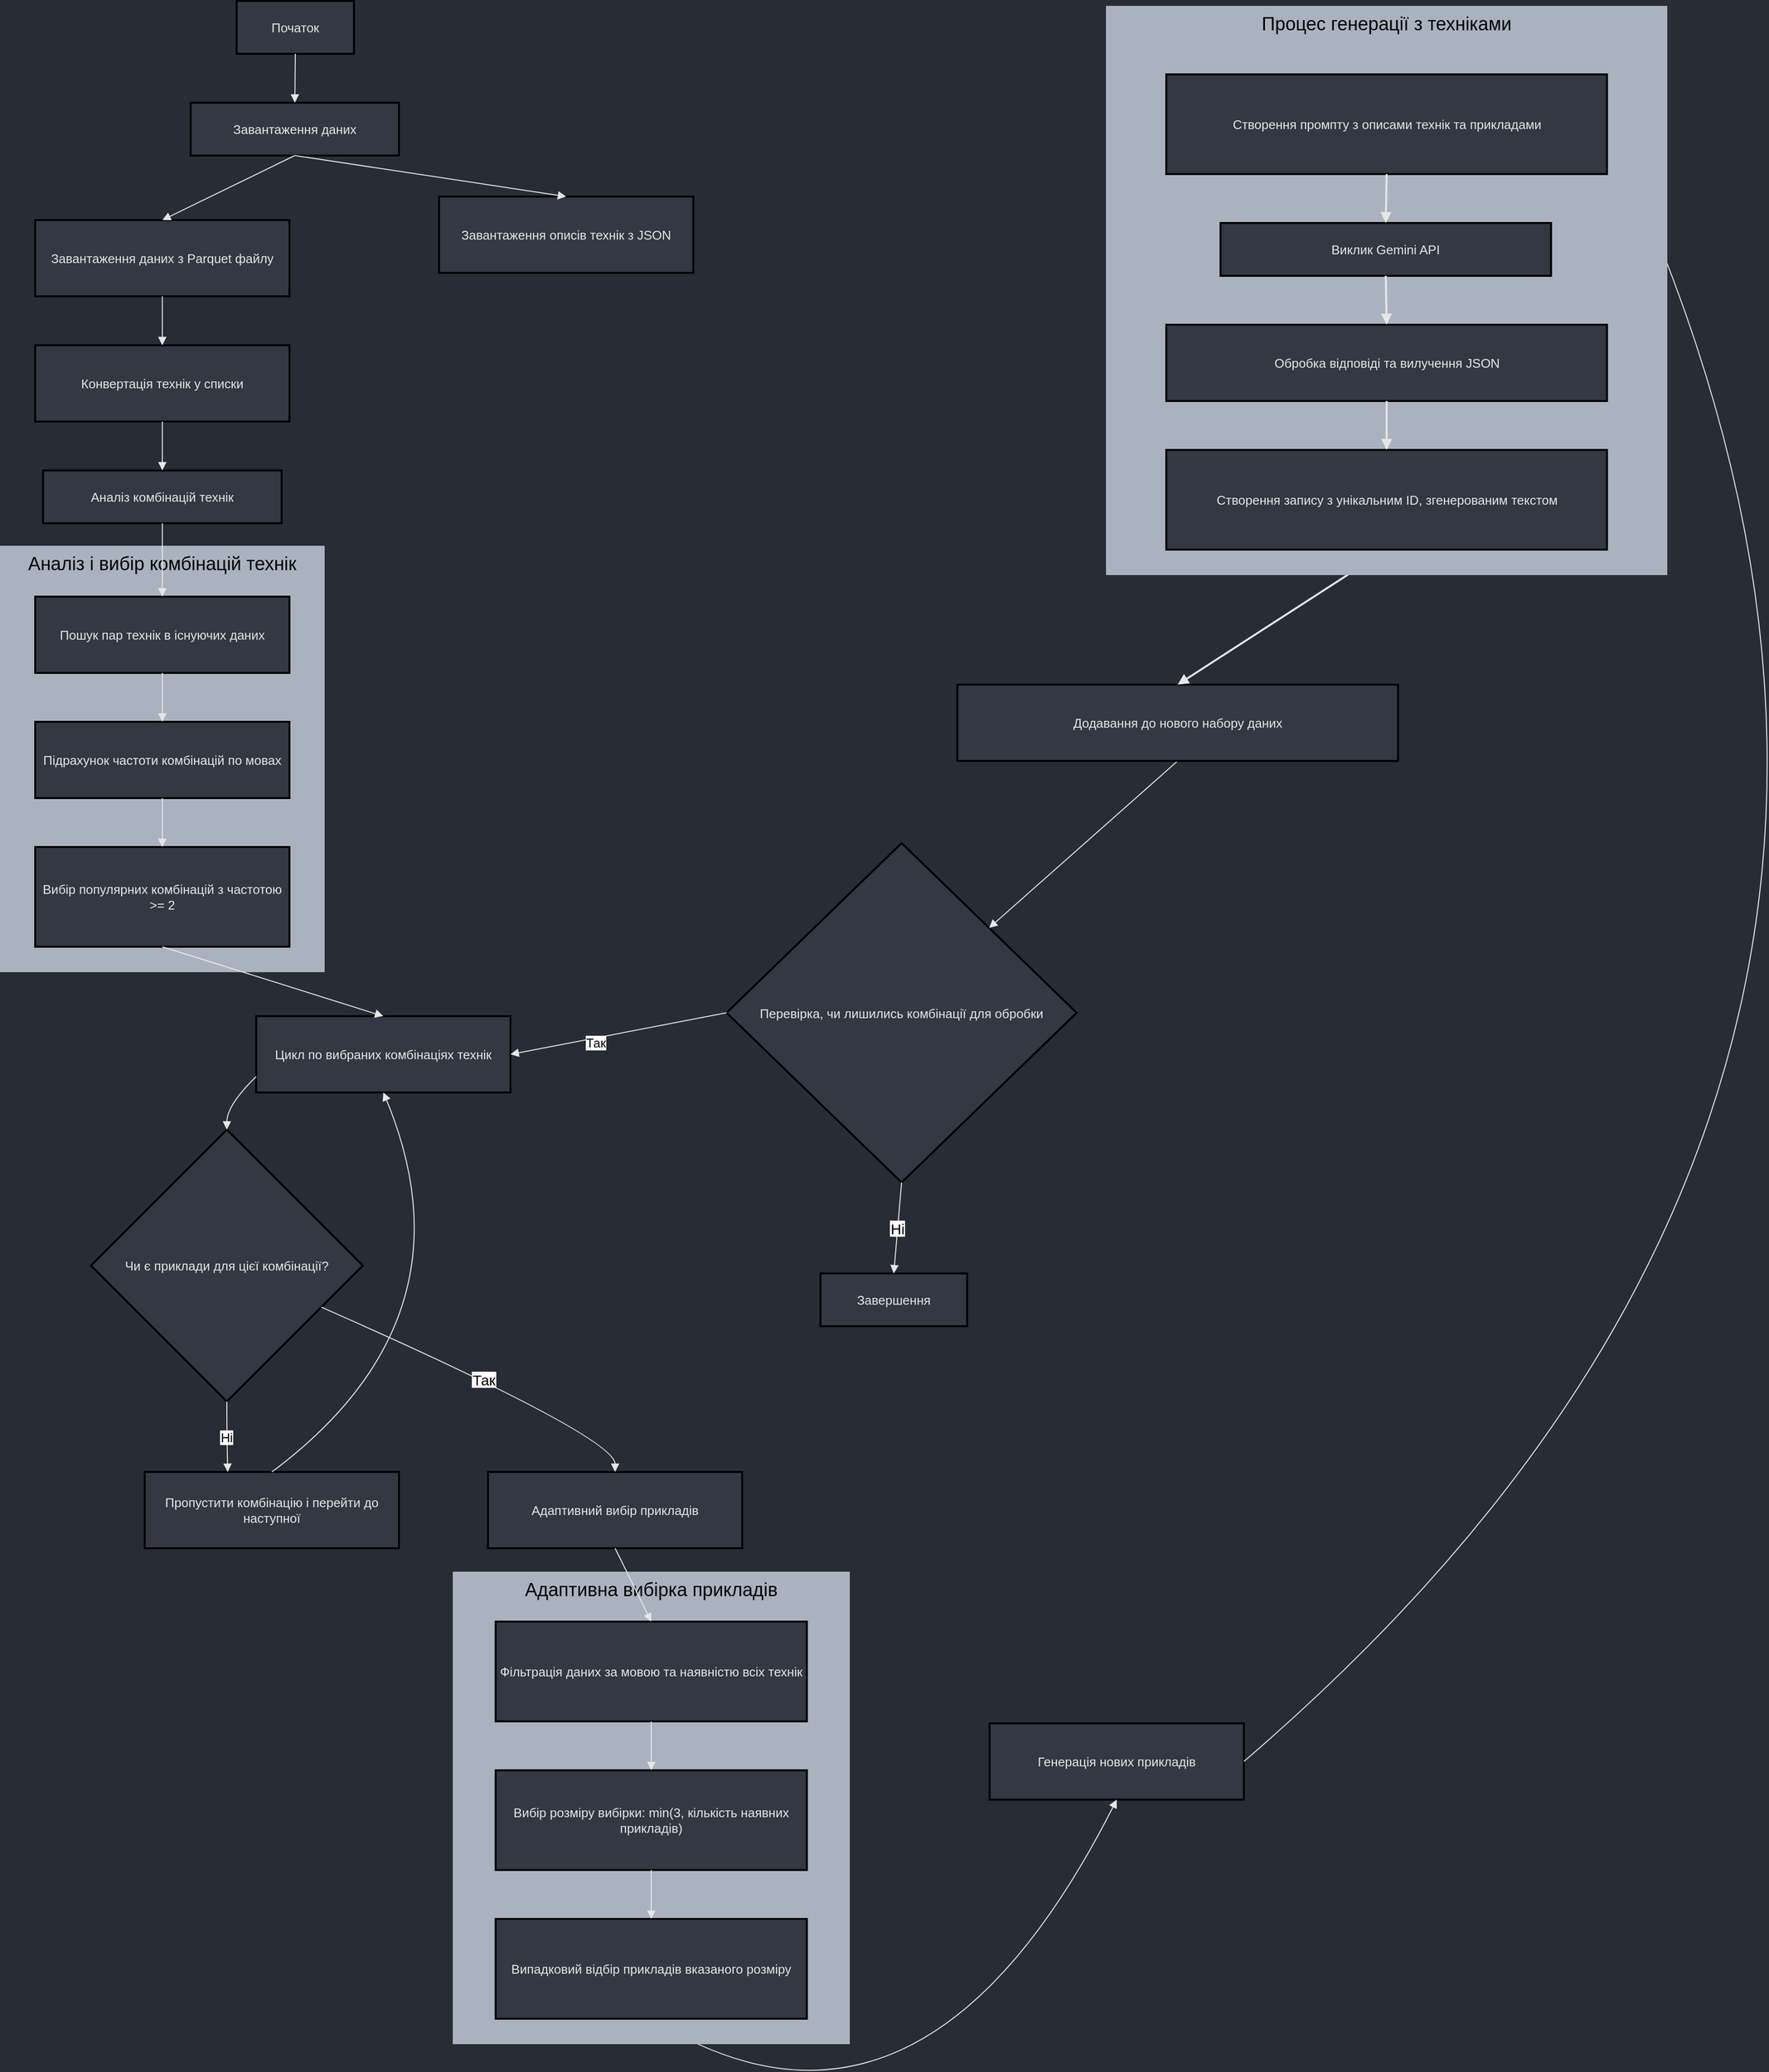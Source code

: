 <mxfile>
    <diagram name="Сторінка-1" id="rvj2FAvkML7O3Nmk2m0C">
        <mxGraphModel dx="1855" dy="704" grid="0" gridSize="10" guides="1" tooltips="1" connect="1" arrows="1" fold="1" page="0" pageScale="1" pageWidth="827" pageHeight="1169" background="light-dark(#282c34, #121212)" math="0" shadow="0">
            <root>
                <mxCell id="0"/>
                <mxCell id="1" parent="0"/>
                <mxCell id="YzSzsvycSWcMOv0pabxs-2" value="Аналіз і вибір комбінацій технік" style="whiteSpace=wrap;strokeWidth=2;fontSize=19;strokeColor=light-dark(#abb2bf, #ededed);fillColor=light-dark(#abb2bf, #ededed);align=center;verticalAlign=top;fontFamily=Helvetica;fontColor=default;" parent="1" vertex="1">
                    <mxGeometry x="-72" y="578" width="330" height="434" as="geometry"/>
                </mxCell>
                <mxCell id="YzSzsvycSWcMOv0pabxs-4" value="Початок" style="whiteSpace=wrap;strokeWidth=2;fontSize=13;fillColor=light-dark(#333842, #ededed);strokeColor=default;align=center;verticalAlign=middle;fontFamily=Helvetica;fontColor=#E6E6E6;" parent="1" vertex="1">
                    <mxGeometry x="169" y="20" width="120" height="54" as="geometry"/>
                </mxCell>
                <mxCell id="YzSzsvycSWcMOv0pabxs-5" value="Завантаження даних" style="whiteSpace=wrap;strokeWidth=2;fontSize=13;fillColor=light-dark(#333842, #ededed);strokeColor=default;align=center;verticalAlign=middle;fontFamily=Helvetica;fontColor=#E6E6E6;" parent="1" vertex="1">
                    <mxGeometry x="122" y="124" width="213" height="54" as="geometry"/>
                </mxCell>
                <mxCell id="YzSzsvycSWcMOv0pabxs-6" value="Завантаження описів технік з JSON" style="whiteSpace=wrap;strokeWidth=2;fontSize=13;fillColor=light-dark(#333842, #ededed);strokeColor=default;align=center;verticalAlign=middle;fontFamily=Helvetica;fontColor=#E6E6E6;" parent="1" vertex="1">
                    <mxGeometry x="376" y="220" width="260" height="78" as="geometry"/>
                </mxCell>
                <mxCell id="YzSzsvycSWcMOv0pabxs-7" value="Завантаження даних з Parquet файлу" style="whiteSpace=wrap;strokeWidth=2;fontSize=13;fillColor=light-dark(#333842, #ededed);fontColor=#E6E6E6;strokeColor=default;align=center;verticalAlign=middle;fontFamily=Helvetica;" parent="1" vertex="1">
                    <mxGeometry x="-37" y="244" width="260" height="78" as="geometry"/>
                </mxCell>
                <mxCell id="YzSzsvycSWcMOv0pabxs-8" value="Конвертація технік у списки" style="whiteSpace=wrap;strokeWidth=2;fontSize=13;fillColor=light-dark(#333842, #ededed);fontColor=#E6E6E6;strokeColor=default;align=center;verticalAlign=middle;fontFamily=Helvetica;" parent="1" vertex="1">
                    <mxGeometry x="-37" y="372" width="260" height="78" as="geometry"/>
                </mxCell>
                <mxCell id="YzSzsvycSWcMOv0pabxs-9" value="Аналіз комбінацій технік" style="whiteSpace=wrap;strokeWidth=2;fontSize=13;fillColor=light-dark(#333842, #ededed);fontColor=#E6E6E6;strokeColor=default;align=center;verticalAlign=middle;fontFamily=Helvetica;" parent="1" vertex="1">
                    <mxGeometry x="-29" y="500" width="244" height="54" as="geometry"/>
                </mxCell>
                <mxCell id="YzSzsvycSWcMOv0pabxs-10" value="Пошук пар технік в існуючих даних" style="whiteSpace=wrap;strokeWidth=2;fontSize=13;fillColor=light-dark(#333842, #ededed);fontColor=#E6E6E6;strokeColor=default;align=center;verticalAlign=middle;fontFamily=Helvetica;" parent="1" vertex="1">
                    <mxGeometry x="-37" y="629" width="260" height="78" as="geometry"/>
                </mxCell>
                <mxCell id="YzSzsvycSWcMOv0pabxs-11" value="Підрахунок частоти комбінацій по мовах" style="whiteSpace=wrap;strokeWidth=2;fontSize=13;fillColor=light-dark(#333842, #ededed);fontColor=#E6E6E6;strokeColor=default;align=center;verticalAlign=middle;fontFamily=Helvetica;" parent="1" vertex="1">
                    <mxGeometry x="-37" y="757" width="260" height="78" as="geometry"/>
                </mxCell>
                <mxCell id="YzSzsvycSWcMOv0pabxs-12" value="Вибір популярних комбінацій з частотою &gt;= 2" style="whiteSpace=wrap;strokeWidth=2;fontSize=13;fillColor=light-dark(#333842, #ededed);fontColor=#E6E6E6;strokeColor=default;align=center;verticalAlign=middle;fontFamily=Helvetica;" parent="1" vertex="1">
                    <mxGeometry x="-37" y="885" width="260" height="102" as="geometry"/>
                </mxCell>
                <mxCell id="YzSzsvycSWcMOv0pabxs-13" value="Цикл по вибраних комбінаціях технік" style="whiteSpace=wrap;strokeWidth=2;fontSize=13;strokeColor=default;align=center;verticalAlign=middle;fontFamily=Helvetica;fontColor=#E6E6E6;fillColor=light-dark(#333842, #ededed);" parent="1" vertex="1">
                    <mxGeometry x="189" y="1058" width="260" height="78" as="geometry"/>
                </mxCell>
                <mxCell id="YzSzsvycSWcMOv0pabxs-14" value="Чи є приклади для цієї комбінації?" style="rhombus;strokeWidth=2;whiteSpace=wrap;fontSize=13;fillColor=light-dark(#333842, #ededed);fontColor=#E6E6E6;" parent="1" vertex="1">
                    <mxGeometry x="20" y="1174" width="278" height="278" as="geometry"/>
                </mxCell>
                <mxCell id="YzSzsvycSWcMOv0pabxs-15" value="Пропустити комбінацію і перейти до наступної" style="whiteSpace=wrap;strokeWidth=2;fontSize=13;strokeColor=default;align=center;verticalAlign=middle;fontFamily=Helvetica;fontColor=#E6E6E6;fillColor=light-dark(#333842, #ededed);" parent="1" vertex="1">
                    <mxGeometry x="75" y="1524" width="260" height="78" as="geometry"/>
                </mxCell>
                <mxCell id="YzSzsvycSWcMOv0pabxs-16" value="Адаптивний вибір прикладів" style="whiteSpace=wrap;strokeWidth=2;fontSize=13;strokeColor=default;align=center;verticalAlign=middle;fontFamily=Helvetica;fontColor=#E6E6E6;fillColor=light-dark(#333842, #ededed);" parent="1" vertex="1">
                    <mxGeometry x="426" y="1524" width="260" height="78" as="geometry"/>
                </mxCell>
                <mxCell id="YzSzsvycSWcMOv0pabxs-20" value="Генерація нових прикладів" style="whiteSpace=wrap;strokeWidth=2;fontSize=13;strokeColor=default;align=center;verticalAlign=middle;fontFamily=Helvetica;fontColor=#E6E6E6;fillColor=light-dark(#333842, #ededed);" parent="1" vertex="1">
                    <mxGeometry x="939" y="1781" width="260" height="78" as="geometry"/>
                </mxCell>
                <mxCell id="YzSzsvycSWcMOv0pabxs-26" value="Перевірка, чи лишились комбінації для обробки" style="rhombus;strokeWidth=2;whiteSpace=wrap;fontSize=13;fillColor=light-dark(#333842, #ededed);fontColor=#E6E6E6;strokeColor=default;align=center;verticalAlign=middle;fontFamily=Helvetica;" parent="1" vertex="1">
                    <mxGeometry x="670" y="881" width="358" height="347" as="geometry"/>
                </mxCell>
                <mxCell id="YzSzsvycSWcMOv0pabxs-27" value="Завершення" style="whiteSpace=wrap;strokeWidth=2;fontSize=13;strokeColor=default;align=center;verticalAlign=middle;fontFamily=Helvetica;fontColor=#E6E6E6;fillColor=light-dark(#333842, #ededed);" parent="1" vertex="1">
                    <mxGeometry x="766" y="1321" width="150" height="54" as="geometry"/>
                </mxCell>
                <mxCell id="YzSzsvycSWcMOv0pabxs-28" value="" style="curved=1;startArrow=none;endArrow=block;exitX=0.5;exitY=1;entryX=0.5;entryY=0;rounded=0;fontSize=13;strokeColor=#E6E6E6;" parent="1" source="YzSzsvycSWcMOv0pabxs-4" target="YzSzsvycSWcMOv0pabxs-5" edge="1">
                    <mxGeometry relative="1" as="geometry">
                        <Array as="points"/>
                    </mxGeometry>
                </mxCell>
                <mxCell id="YzSzsvycSWcMOv0pabxs-31" value="" style="curved=1;startArrow=none;endArrow=block;exitX=0.5;exitY=1;entryX=0.5;entryY=0;rounded=0;fontSize=13;strokeColor=#E6E6E6;" parent="1" source="YzSzsvycSWcMOv0pabxs-7" target="YzSzsvycSWcMOv0pabxs-8" edge="1">
                    <mxGeometry relative="1" as="geometry">
                        <Array as="points"/>
                    </mxGeometry>
                </mxCell>
                <mxCell id="YzSzsvycSWcMOv0pabxs-32" value="" style="curved=1;startArrow=none;endArrow=block;exitX=0.5;exitY=1;entryX=0.5;entryY=0;rounded=0;fontSize=13;strokeColor=#E6E6E6;" parent="1" source="YzSzsvycSWcMOv0pabxs-8" target="YzSzsvycSWcMOv0pabxs-9" edge="1">
                    <mxGeometry relative="1" as="geometry">
                        <Array as="points"/>
                    </mxGeometry>
                </mxCell>
                <mxCell id="YzSzsvycSWcMOv0pabxs-33" value="" style="curved=1;startArrow=none;endArrow=block;exitX=0.5;exitY=1;entryX=0.5;entryY=0;rounded=0;fontSize=13;strokeColor=#E6E6E6;" parent="1" source="YzSzsvycSWcMOv0pabxs-9" target="YzSzsvycSWcMOv0pabxs-10" edge="1">
                    <mxGeometry relative="1" as="geometry">
                        <Array as="points"/>
                    </mxGeometry>
                </mxCell>
                <mxCell id="YzSzsvycSWcMOv0pabxs-34" value="" style="curved=1;startArrow=none;endArrow=block;exitX=0.5;exitY=1;entryX=0.5;entryY=0;rounded=0;fontSize=13;strokeColor=#E6E6E6;" parent="1" source="YzSzsvycSWcMOv0pabxs-10" target="YzSzsvycSWcMOv0pabxs-11" edge="1">
                    <mxGeometry relative="1" as="geometry">
                        <Array as="points"/>
                    </mxGeometry>
                </mxCell>
                <mxCell id="YzSzsvycSWcMOv0pabxs-35" value="" style="curved=1;startArrow=none;endArrow=block;exitX=0.5;exitY=1;entryX=0.5;entryY=0;rounded=0;fontSize=13;strokeColor=#E6E6E6;" parent="1" source="YzSzsvycSWcMOv0pabxs-11" target="YzSzsvycSWcMOv0pabxs-12" edge="1">
                    <mxGeometry relative="1" as="geometry">
                        <Array as="points"/>
                    </mxGeometry>
                </mxCell>
                <mxCell id="YzSzsvycSWcMOv0pabxs-36" value="" style="curved=1;startArrow=none;endArrow=block;exitX=0.5;exitY=1;entryX=0.5;entryY=0;rounded=0;fontSize=15;strokeColor=#E6E6E6;" parent="1" source="YzSzsvycSWcMOv0pabxs-12" target="YzSzsvycSWcMOv0pabxs-13" edge="1">
                    <mxGeometry relative="1" as="geometry">
                        <Array as="points"/>
                    </mxGeometry>
                </mxCell>
                <mxCell id="YzSzsvycSWcMOv0pabxs-37" value="" style="curved=1;startArrow=none;endArrow=block;exitX=0;exitY=0.79;entryX=0.5;entryY=0;rounded=0;fontSize=13;strokeColor=#E6E6E6;" parent="1" source="YzSzsvycSWcMOv0pabxs-13" target="YzSzsvycSWcMOv0pabxs-14" edge="1">
                    <mxGeometry relative="1" as="geometry">
                        <Array as="points">
                            <mxPoint x="159" y="1149"/>
                        </Array>
                    </mxGeometry>
                </mxCell>
                <mxCell id="YzSzsvycSWcMOv0pabxs-38" value="Ні" style="curved=1;startArrow=none;endArrow=block;exitX=0.5;exitY=1;entryX=0.33;entryY=0.01;rounded=0;fontSize=13;strokeColor=#E6E6E6;" parent="1" source="YzSzsvycSWcMOv0pabxs-14" target="YzSzsvycSWcMOv0pabxs-15" edge="1">
                    <mxGeometry relative="1" as="geometry">
                        <Array as="points">
                            <mxPoint x="159" y="1488"/>
                        </Array>
                    </mxGeometry>
                </mxCell>
                <mxCell id="YzSzsvycSWcMOv0pabxs-40" value="Так" style="curved=1;startArrow=none;endArrow=block;exitX=1;exitY=0.72;entryX=0.5;entryY=0.01;rounded=0;fontSize=15;strokeColor=#E6E6E6;" parent="1" source="YzSzsvycSWcMOv0pabxs-14" target="YzSzsvycSWcMOv0pabxs-16" edge="1">
                    <mxGeometry relative="1" as="geometry">
                        <Array as="points">
                            <mxPoint x="556" y="1488"/>
                        </Array>
                    </mxGeometry>
                </mxCell>
                <mxCell id="YzSzsvycSWcMOv0pabxs-52" value="Ні" style="curved=1;startArrow=none;endArrow=block;exitX=0.5;exitY=1;entryX=0.5;entryY=0;rounded=0;fontSize=15;strokeColor=#E6E6E6;" parent="1" source="YzSzsvycSWcMOv0pabxs-26" target="YzSzsvycSWcMOv0pabxs-27" edge="1">
                    <mxGeometry relative="1" as="geometry">
                        <Array as="points"/>
                    </mxGeometry>
                </mxCell>
                <mxCell id="YzSzsvycSWcMOv0pabxs-54" value="" style="curved=1;startArrow=none;endArrow=block;entryX=0.5;entryY=0;rounded=0;exitX=0.5;exitY=1;exitDx=0;exitDy=0;entryDx=0;entryDy=0;fontSize=13;strokeColor=#E6E6E6;" parent="1" source="YzSzsvycSWcMOv0pabxs-5" target="YzSzsvycSWcMOv0pabxs-7" edge="1">
                    <mxGeometry relative="1" as="geometry">
                        <Array as="points"/>
                        <mxPoint x="-258" y="74" as="sourcePoint"/>
                        <mxPoint x="-16" y="87" as="targetPoint"/>
                    </mxGeometry>
                </mxCell>
                <mxCell id="YzSzsvycSWcMOv0pabxs-55" value="" style="curved=1;startArrow=none;endArrow=block;entryX=1;entryY=0.5;rounded=0;exitX=0;exitY=0.5;exitDx=0;exitDy=0;entryDx=0;entryDy=0;fontSize=15;strokeColor=#E6E6E6;" parent="1" source="YzSzsvycSWcMOv0pabxs-26" target="YzSzsvycSWcMOv0pabxs-13" edge="1">
                    <mxGeometry relative="1" as="geometry">
                        <Array as="points"/>
                        <mxPoint x="591" y="679" as="sourcePoint"/>
                        <mxPoint x="700" y="689" as="targetPoint"/>
                    </mxGeometry>
                </mxCell>
                <mxCell id="YzSzsvycSWcMOv0pabxs-60" value="Так" style="edgeLabel;html=1;align=center;verticalAlign=middle;resizable=0;points=[];fontSize=13;" parent="YzSzsvycSWcMOv0pabxs-55" vertex="1" connectable="0">
                    <mxGeometry x="0.222" y="4" relative="1" as="geometry">
                        <mxPoint as="offset"/>
                    </mxGeometry>
                </mxCell>
                <mxCell id="YzSzsvycSWcMOv0pabxs-56" value="" style="curved=1;startArrow=none;endArrow=block;entryX=1;entryY=0;rounded=0;exitX=0.5;exitY=1;exitDx=0;exitDy=0;entryDx=0;entryDy=0;fontSize=13;strokeColor=#E6E6E6;" parent="1" source="YzSzsvycSWcMOv0pabxs-25" target="YzSzsvycSWcMOv0pabxs-26" edge="1">
                    <mxGeometry relative="1" as="geometry">
                        <Array as="points"/>
                        <mxPoint x="1209" y="1430" as="sourcePoint"/>
                        <mxPoint x="1286" y="1327" as="targetPoint"/>
                    </mxGeometry>
                </mxCell>
                <mxCell id="YzSzsvycSWcMOv0pabxs-57" value="" style="curved=1;startArrow=none;endArrow=block;entryX=0.5;entryY=0;rounded=0;exitX=0.5;exitY=1;exitDx=0;exitDy=0;entryDx=0;entryDy=0;fontSize=13;strokeColor=#E6E6E6;" parent="1" source="YzSzsvycSWcMOv0pabxs-5" target="YzSzsvycSWcMOv0pabxs-6" edge="1">
                    <mxGeometry relative="1" as="geometry">
                        <Array as="points"/>
                        <mxPoint x="-105" y="97" as="sourcePoint"/>
                        <mxPoint x="4" y="107" as="targetPoint"/>
                    </mxGeometry>
                </mxCell>
                <mxCell id="YzSzsvycSWcMOv0pabxs-58" value="" style="curved=1;startArrow=none;endArrow=block;entryX=0.5;entryY=1;rounded=0;exitX=0.5;exitY=0;exitDx=0;exitDy=0;entryDx=0;entryDy=0;fontSize=15;strokeColor=#E6E6E6;" parent="1" source="YzSzsvycSWcMOv0pabxs-15" target="YzSzsvycSWcMOv0pabxs-13" edge="1">
                    <mxGeometry relative="1" as="geometry">
                        <Array as="points">
                            <mxPoint x="415" y="1367"/>
                        </Array>
                        <mxPoint x="298" y="1452" as="sourcePoint"/>
                        <mxPoint x="407" y="1462" as="targetPoint"/>
                    </mxGeometry>
                </mxCell>
                <mxCell id="YzSzsvycSWcMOv0pabxs-25" value="Додавання до нового набору даних" style="whiteSpace=wrap;strokeWidth=2;fontSize=13;strokeColor=default;align=center;verticalAlign=middle;fontFamily=Helvetica;fontColor=#E6E6E6;fillColor=light-dark(#333842, #ededed);" parent="1" vertex="1">
                    <mxGeometry x="905.997" y="719" width="450.667" height="78" as="geometry"/>
                </mxCell>
                <mxCell id="YzSzsvycSWcMOv0pabxs-49" value="" style="curved=1;startArrow=none;endArrow=block;exitX=0.5;exitY=1;entryX=0.5;entryY=0.01;rounded=0;fontSize=13;strokeColor=#E6E6E6;strokeWidth=2;align=center;verticalAlign=middle;fontFamily=Helvetica;fontColor=#E6E6E6;fillColor=light-dark(#333842, #ededed);" parent="1" source="YzSzsvycSWcMOv0pabxs-24" target="YzSzsvycSWcMOv0pabxs-25" edge="1">
                    <mxGeometry relative="1" as="geometry">
                        <Array as="points"/>
                    </mxGeometry>
                </mxCell>
                <mxCell id="YzSzsvycSWcMOv0pabxs-64" value="" style="group;strokeColor=#E6E6E6;strokeWidth=2;align=center;verticalAlign=middle;fontFamily=Helvetica;fontSize=13;fontColor=#E6E6E6;fillColor=light-dark(#333842, #ededed);container=0;" parent="1" vertex="1" connectable="0">
                    <mxGeometry x="1059" y="70" width="572" height="536" as="geometry"/>
                </mxCell>
                <mxCell id="YzSzsvycSWcMOv0pabxs-61" value="" style="curved=1;startArrow=none;endArrow=block;entryX=1;entryY=0.5;rounded=0;exitX=1;exitY=0.5;exitDx=0;exitDy=0;entryDx=0;entryDy=0;fontSize=13;strokeColor=#E6E6E6;" parent="1" source="YzSzsvycSWcMOv0pabxs-20" target="YzSzsvycSWcMOv0pabxs-21" edge="1">
                    <mxGeometry relative="1" as="geometry">
                        <Array as="points">
                            <mxPoint x="2027" y="1110"/>
                        </Array>
                        <mxPoint x="1222" y="2010" as="sourcePoint"/>
                        <mxPoint x="1331" y="2020" as="targetPoint"/>
                    </mxGeometry>
                </mxCell>
                <mxCell id="YzSzsvycSWcMOv0pabxs-44" value="" style="curved=1;startArrow=none;endArrow=block;exitX=0.5;exitY=1;entryX=0.5;entryY=1;rounded=0;fontSize=15;entryDx=0;entryDy=0;strokeColor=#E6E6E6;" parent="1" source="YzSzsvycSWcMOv0pabxs-19" target="YzSzsvycSWcMOv0pabxs-20" edge="1">
                    <mxGeometry relative="1" as="geometry">
                        <Array as="points">
                            <mxPoint x="868" y="2255"/>
                        </Array>
                    </mxGeometry>
                </mxCell>
                <mxCell id="YzSzsvycSWcMOv0pabxs-1" value="Процес генерації з техніками" style="whiteSpace=wrap;strokeWidth=2;fontSize=19;fillColor=light-dark(#abb2bf, #ededed);strokeColor=light-dark(#abb2bf, #ededed);align=center;verticalAlign=top;fontFamily=Helvetica;fontColor=default;" parent="1" vertex="1">
                    <mxGeometry x="1059" y="26" width="572" height="580" as="geometry"/>
                </mxCell>
                <mxCell id="YzSzsvycSWcMOv0pabxs-21" value="Створення промпту з описами технік та прикладами" style="whiteSpace=wrap;strokeWidth=2;fontSize=13;strokeColor=default;align=center;verticalAlign=middle;fontFamily=Helvetica;fontColor=#E6E6E6;fillColor=light-dark(#333842, #ededed);" parent="1" vertex="1">
                    <mxGeometry x="1119.667" y="95" width="450.667" height="102" as="geometry"/>
                </mxCell>
                <mxCell id="YzSzsvycSWcMOv0pabxs-22" value="Виклик Gemini API" style="whiteSpace=wrap;strokeWidth=2;fontSize=13;strokeColor=default;align=center;verticalAlign=middle;fontFamily=Helvetica;fontColor=#E6E6E6;fillColor=light-dark(#333842, #ededed);" parent="1" vertex="1">
                    <mxGeometry x="1175.133" y="247" width="338.0" height="54" as="geometry"/>
                </mxCell>
                <mxCell id="YzSzsvycSWcMOv0pabxs-23" value="Обробка відповіді та вилучення JSON" style="whiteSpace=wrap;strokeWidth=2;fontSize=13;strokeColor=default;align=center;verticalAlign=middle;fontFamily=Helvetica;fontColor=#E6E6E6;fillColor=light-dark(#333842, #ededed);" parent="1" vertex="1">
                    <mxGeometry x="1119.667" y="351" width="450.667" height="78" as="geometry"/>
                </mxCell>
                <mxCell id="YzSzsvycSWcMOv0pabxs-24" value="Створення запису з унікальним ID, згенерованим текстом" style="whiteSpace=wrap;strokeWidth=2;fontSize=13;strokeColor=default;align=center;verticalAlign=middle;fontFamily=Helvetica;fontColor=#E6E6E6;fillColor=light-dark(#333842, #ededed);" parent="1" vertex="1">
                    <mxGeometry x="1119.667" y="479" width="450.667" height="102" as="geometry"/>
                </mxCell>
                <mxCell id="YzSzsvycSWcMOv0pabxs-46" value="" style="curved=1;startArrow=none;endArrow=block;exitX=0.5;exitY=1;entryX=0.5;entryY=0.01;rounded=0;fontSize=13;strokeColor=#E6E6E6;strokeWidth=2;align=center;verticalAlign=middle;fontFamily=Helvetica;fontColor=#E6E6E6;fillColor=light-dark(#333842, #ededed);" parent="1" source="YzSzsvycSWcMOv0pabxs-21" target="YzSzsvycSWcMOv0pabxs-22" edge="1">
                    <mxGeometry relative="1" as="geometry">
                        <Array as="points"/>
                    </mxGeometry>
                </mxCell>
                <mxCell id="YzSzsvycSWcMOv0pabxs-47" value="" style="curved=1;startArrow=none;endArrow=block;exitX=0.5;exitY=1.01;entryX=0.5;entryY=0.01;rounded=0;fontSize=13;strokeColor=#E6E6E6;strokeWidth=2;align=center;verticalAlign=middle;fontFamily=Helvetica;fontColor=#E6E6E6;fillColor=light-dark(#333842, #ededed);" parent="1" source="YzSzsvycSWcMOv0pabxs-22" target="YzSzsvycSWcMOv0pabxs-23" edge="1">
                    <mxGeometry relative="1" as="geometry">
                        <Array as="points"/>
                    </mxGeometry>
                </mxCell>
                <mxCell id="YzSzsvycSWcMOv0pabxs-48" value="" style="curved=1;startArrow=none;endArrow=block;exitX=0.5;exitY=1.01;entryX=0.5;entryY=0;rounded=0;fontSize=13;strokeColor=#E6E6E6;strokeWidth=2;align=center;verticalAlign=middle;fontFamily=Helvetica;fontColor=#E6E6E6;fillColor=light-dark(#333842, #ededed);" parent="1" source="YzSzsvycSWcMOv0pabxs-23" target="YzSzsvycSWcMOv0pabxs-24" edge="1">
                    <mxGeometry relative="1" as="geometry">
                        <Array as="points"/>
                    </mxGeometry>
                </mxCell>
                <mxCell id="YzSzsvycSWcMOv0pabxs-3" value="Адаптивна вибірка прикладів" style="whiteSpace=wrap;strokeWidth=2;fontSize=19;fillColor=light-dark(#abb2bf, #ededed);strokeColor=light-dark(#abb2bf, #ededed);align=center;verticalAlign=top;fontFamily=Helvetica;fontColor=default;" parent="1" vertex="1">
                    <mxGeometry x="391" y="1627" width="404" height="481" as="geometry"/>
                </mxCell>
                <mxCell id="YzSzsvycSWcMOv0pabxs-17" value="Фільтрація даних за мовою та наявністю всіх технік" style="whiteSpace=wrap;strokeWidth=2;fontSize=13;strokeColor=default;align=center;verticalAlign=middle;fontFamily=Helvetica;fontColor=#E6E6E6;fillColor=light-dark(#333842, #ededed);" parent="1" vertex="1">
                    <mxGeometry x="433.848" y="1677" width="318.303" height="102" as="geometry"/>
                </mxCell>
                <mxCell id="YzSzsvycSWcMOv0pabxs-18" value="Вибір розміру вибірки: min(3, кількість наявних прикладів)" style="whiteSpace=wrap;strokeWidth=2;fontSize=13;strokeColor=default;align=center;verticalAlign=middle;fontFamily=Helvetica;fontColor=#E6E6E6;fillColor=light-dark(#333842, #ededed);" parent="1" vertex="1">
                    <mxGeometry x="433.848" y="1829" width="318.303" height="102" as="geometry"/>
                </mxCell>
                <mxCell id="YzSzsvycSWcMOv0pabxs-19" value="Випадковий відбір прикладів вказаного розміру" style="whiteSpace=wrap;strokeWidth=2;fontSize=13;strokeColor=default;align=center;verticalAlign=middle;fontFamily=Helvetica;fontColor=#E6E6E6;fillColor=light-dark(#333842, #ededed);" parent="1" vertex="1">
                    <mxGeometry x="433.848" y="1981" width="318.303" height="102" as="geometry"/>
                </mxCell>
                <mxCell id="YzSzsvycSWcMOv0pabxs-42" value="" style="curved=1;startArrow=none;endArrow=block;exitX=0.5;exitY=1;entryX=0.5;entryY=0;rounded=0;fontSize=13;strokeColor=#E6E6E6;" parent="1" source="YzSzsvycSWcMOv0pabxs-17" target="YzSzsvycSWcMOv0pabxs-18" edge="1">
                    <mxGeometry relative="1" as="geometry">
                        <Array as="points"/>
                    </mxGeometry>
                </mxCell>
                <mxCell id="YzSzsvycSWcMOv0pabxs-43" value="" style="curved=1;startArrow=none;endArrow=block;exitX=0.5;exitY=1;entryX=0.5;entryY=0;rounded=0;fontSize=13;strokeColor=#E6E6E6;" parent="1" source="YzSzsvycSWcMOv0pabxs-18" target="YzSzsvycSWcMOv0pabxs-19" edge="1">
                    <mxGeometry relative="1" as="geometry">
                        <Array as="points"/>
                    </mxGeometry>
                </mxCell>
                <mxCell id="YzSzsvycSWcMOv0pabxs-65" style="edgeStyle=none;shape=connector;curved=1;rounded=0;orthogonalLoop=1;jettySize=auto;html=1;exitX=0.75;exitY=0;exitDx=0;exitDy=0;strokeColor=light-dark(#636d83, #ededed);align=center;verticalAlign=middle;fontFamily=Helvetica;fontSize=13;fontColor=default;labelBackgroundColor=default;startArrow=none;endArrow=block;" parent="1" source="YzSzsvycSWcMOv0pabxs-18" target="YzSzsvycSWcMOv0pabxs-18" edge="1">
                    <mxGeometry relative="1" as="geometry"/>
                </mxCell>
                <mxCell id="YzSzsvycSWcMOv0pabxs-41" value="" style="curved=1;startArrow=none;endArrow=block;exitX=0.5;exitY=1.01;entryX=0.5;entryY=0;rounded=0;fontSize=13;strokeColor=#E6E6E6;" parent="1" source="YzSzsvycSWcMOv0pabxs-16" target="YzSzsvycSWcMOv0pabxs-17" edge="1">
                    <mxGeometry relative="1" as="geometry">
                        <Array as="points"/>
                    </mxGeometry>
                </mxCell>
            </root>
        </mxGraphModel>
    </diagram>
</mxfile>